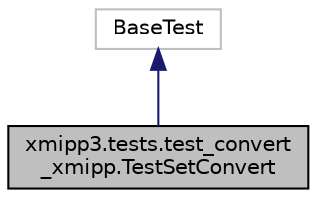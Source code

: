 digraph "xmipp3.tests.test_convert_xmipp.TestSetConvert"
{
  edge [fontname="Helvetica",fontsize="10",labelfontname="Helvetica",labelfontsize="10"];
  node [fontname="Helvetica",fontsize="10",shape=record];
  Node2 [label="xmipp3.tests.test_convert\l_xmipp.TestSetConvert",height=0.2,width=0.4,color="black", fillcolor="grey75", style="filled", fontcolor="black"];
  Node3 -> Node2 [dir="back",color="midnightblue",fontsize="10",style="solid",fontname="Helvetica"];
  Node3 [label="BaseTest",height=0.2,width=0.4,color="grey75", fillcolor="white", style="filled"];
}
